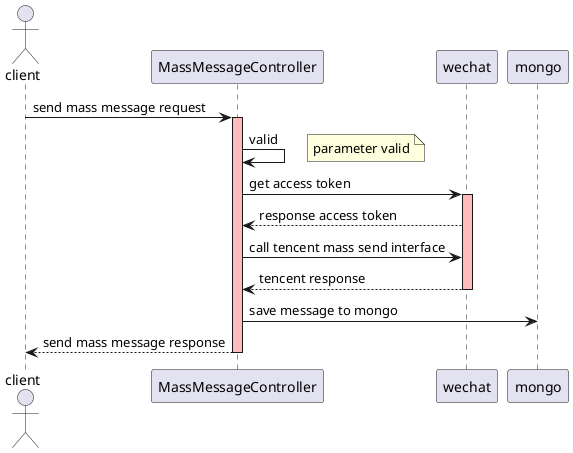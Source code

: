 @startuml
actor client
client -> MassMessageController: send mass message request
activate MassMessageController #FFBBBB

MassMessageController ->MassMessageController: valid
note right: parameter valid

MassMessageController -> wechat: get access token
activate wechat #FFBBBB
MassMessageController <-- wechat: response access token

MassMessageController -> wechat: call tencent mass send interface
MassMessageController <-- wechat: tencent response
deactivate wechat

MassMessageController -> mongo: save message to mongo

client <-- MassMessageController: send mass message response
deactivate MassMessageController
@enduml
